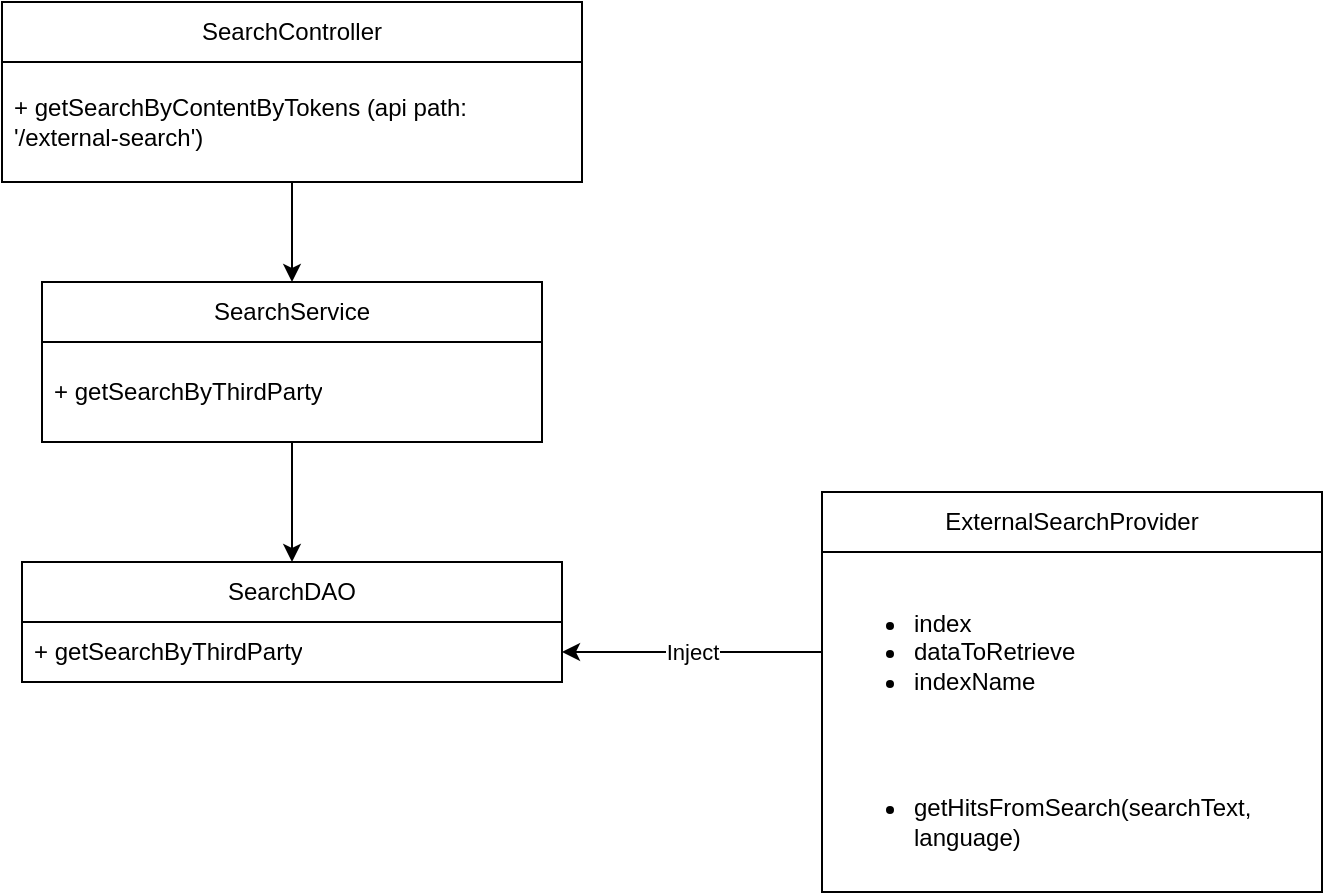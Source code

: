 <mxfile version="21.2.9" type="github">
  <diagram name="Page-1" id="43W1K9Ud9nRU45V3sbpf">
    <mxGraphModel dx="977" dy="579" grid="1" gridSize="10" guides="1" tooltips="1" connect="1" arrows="1" fold="1" page="1" pageScale="1" pageWidth="850" pageHeight="1100" math="0" shadow="0">
      <root>
        <mxCell id="0" />
        <mxCell id="1" parent="0" />
        <mxCell id="4o7Zv2Ha6Yu3OvqCWYXX-11" style="edgeStyle=orthogonalEdgeStyle;rounded=0;orthogonalLoop=1;jettySize=auto;html=1;exitX=0.5;exitY=1;exitDx=0;exitDy=0;entryX=0.5;entryY=0;entryDx=0;entryDy=0;" edge="1" parent="1" source="4o7Zv2Ha6Yu3OvqCWYXX-3" target="4o7Zv2Ha6Yu3OvqCWYXX-7">
          <mxGeometry relative="1" as="geometry" />
        </mxCell>
        <mxCell id="4o7Zv2Ha6Yu3OvqCWYXX-3" value="SearchController" style="swimlane;fontStyle=0;childLayout=stackLayout;horizontal=1;startSize=30;horizontalStack=0;resizeParent=1;resizeParentMax=0;resizeLast=0;collapsible=1;marginBottom=0;whiteSpace=wrap;html=1;" vertex="1" parent="1">
          <mxGeometry x="280" y="90" width="290" height="90" as="geometry">
            <mxRectangle x="280" y="90" width="130" height="30" as="alternateBounds" />
          </mxGeometry>
        </mxCell>
        <mxCell id="4o7Zv2Ha6Yu3OvqCWYXX-4" value="+ getSearchByContentByTokens (api path: &#39;/external-search&#39;)" style="text;strokeColor=none;fillColor=none;align=left;verticalAlign=middle;spacingLeft=4;spacingRight=4;overflow=hidden;points=[[0,0.5],[1,0.5]];portConstraint=eastwest;rotatable=0;whiteSpace=wrap;html=1;" vertex="1" parent="4o7Zv2Ha6Yu3OvqCWYXX-3">
          <mxGeometry y="30" width="290" height="60" as="geometry" />
        </mxCell>
        <mxCell id="4o7Zv2Ha6Yu3OvqCWYXX-18" style="edgeStyle=orthogonalEdgeStyle;rounded=0;orthogonalLoop=1;jettySize=auto;html=1;exitX=0.5;exitY=1;exitDx=0;exitDy=0;" edge="1" parent="1" source="4o7Zv2Ha6Yu3OvqCWYXX-7" target="4o7Zv2Ha6Yu3OvqCWYXX-19">
          <mxGeometry relative="1" as="geometry">
            <mxPoint x="425" y="440" as="targetPoint" />
          </mxGeometry>
        </mxCell>
        <mxCell id="4o7Zv2Ha6Yu3OvqCWYXX-7" value="SearchService" style="swimlane;fontStyle=0;childLayout=stackLayout;horizontal=1;startSize=30;horizontalStack=0;resizeParent=1;resizeParentMax=0;resizeLast=0;collapsible=1;marginBottom=0;whiteSpace=wrap;html=1;" vertex="1" parent="1">
          <mxGeometry x="300" y="230" width="250" height="80" as="geometry" />
        </mxCell>
        <mxCell id="4o7Zv2Ha6Yu3OvqCWYXX-8" value="+ getSearchByThirdParty" style="text;strokeColor=none;fillColor=none;align=left;verticalAlign=middle;spacingLeft=4;spacingRight=4;overflow=hidden;points=[[0,0.5],[1,0.5]];portConstraint=eastwest;rotatable=0;whiteSpace=wrap;html=1;" vertex="1" parent="4o7Zv2Ha6Yu3OvqCWYXX-7">
          <mxGeometry y="30" width="250" height="50" as="geometry" />
        </mxCell>
        <mxCell id="4o7Zv2Ha6Yu3OvqCWYXX-19" value="SearchDAO" style="swimlane;fontStyle=0;childLayout=stackLayout;horizontal=1;startSize=30;horizontalStack=0;resizeParent=1;resizeParentMax=0;resizeLast=0;collapsible=1;marginBottom=0;whiteSpace=wrap;html=1;" vertex="1" parent="1">
          <mxGeometry x="290" y="370" width="270" height="60" as="geometry" />
        </mxCell>
        <mxCell id="4o7Zv2Ha6Yu3OvqCWYXX-20" value="+ getSearchByThirdParty" style="text;strokeColor=none;fillColor=none;align=left;verticalAlign=middle;spacingLeft=4;spacingRight=4;overflow=hidden;points=[[0,0.5],[1,0.5]];portConstraint=eastwest;rotatable=0;whiteSpace=wrap;html=1;" vertex="1" parent="4o7Zv2Ha6Yu3OvqCWYXX-19">
          <mxGeometry y="30" width="270" height="30" as="geometry" />
        </mxCell>
        <mxCell id="4o7Zv2Ha6Yu3OvqCWYXX-23" value="ExternalSearchProvider" style="swimlane;fontStyle=0;childLayout=stackLayout;horizontal=1;startSize=30;horizontalStack=0;resizeParent=1;resizeParentMax=0;resizeLast=0;collapsible=1;marginBottom=0;whiteSpace=wrap;html=1;" vertex="1" parent="1">
          <mxGeometry x="690" y="335" width="250" height="200" as="geometry" />
        </mxCell>
        <mxCell id="4o7Zv2Ha6Yu3OvqCWYXX-24" value="&lt;div&gt;&lt;ul&gt;&lt;li&gt;index&lt;/li&gt;&lt;li&gt;dataToRetrieve&lt;/li&gt;&lt;li&gt;indexName&lt;br&gt;&lt;/li&gt;&lt;/ul&gt;&lt;/div&gt;" style="text;strokeColor=none;fillColor=none;align=left;verticalAlign=middle;spacingLeft=4;spacingRight=4;overflow=hidden;points=[[0,0.5],[1,0.5]];portConstraint=eastwest;rotatable=0;whiteSpace=wrap;html=1;" vertex="1" parent="4o7Zv2Ha6Yu3OvqCWYXX-23">
          <mxGeometry y="30" width="250" height="100" as="geometry" />
        </mxCell>
        <mxCell id="4o7Zv2Ha6Yu3OvqCWYXX-25" value="&lt;ul&gt;&lt;li&gt;getHitsFromSearch(searchText, language)&lt;br&gt;&lt;/li&gt;&lt;/ul&gt;" style="text;strokeColor=none;fillColor=none;align=left;verticalAlign=middle;spacingLeft=4;spacingRight=4;overflow=hidden;points=[[0,0.5],[1,0.5]];portConstraint=eastwest;rotatable=0;whiteSpace=wrap;html=1;" vertex="1" parent="4o7Zv2Ha6Yu3OvqCWYXX-23">
          <mxGeometry y="130" width="250" height="70" as="geometry" />
        </mxCell>
        <mxCell id="4o7Zv2Ha6Yu3OvqCWYXX-28" value="&lt;div&gt;Inject&lt;/div&gt;" style="edgeStyle=orthogonalEdgeStyle;rounded=0;orthogonalLoop=1;jettySize=auto;html=1;exitX=0;exitY=0.5;exitDx=0;exitDy=0;entryX=1;entryY=0.5;entryDx=0;entryDy=0;" edge="1" parent="1" source="4o7Zv2Ha6Yu3OvqCWYXX-24" target="4o7Zv2Ha6Yu3OvqCWYXX-20">
          <mxGeometry relative="1" as="geometry" />
        </mxCell>
      </root>
    </mxGraphModel>
  </diagram>
</mxfile>
